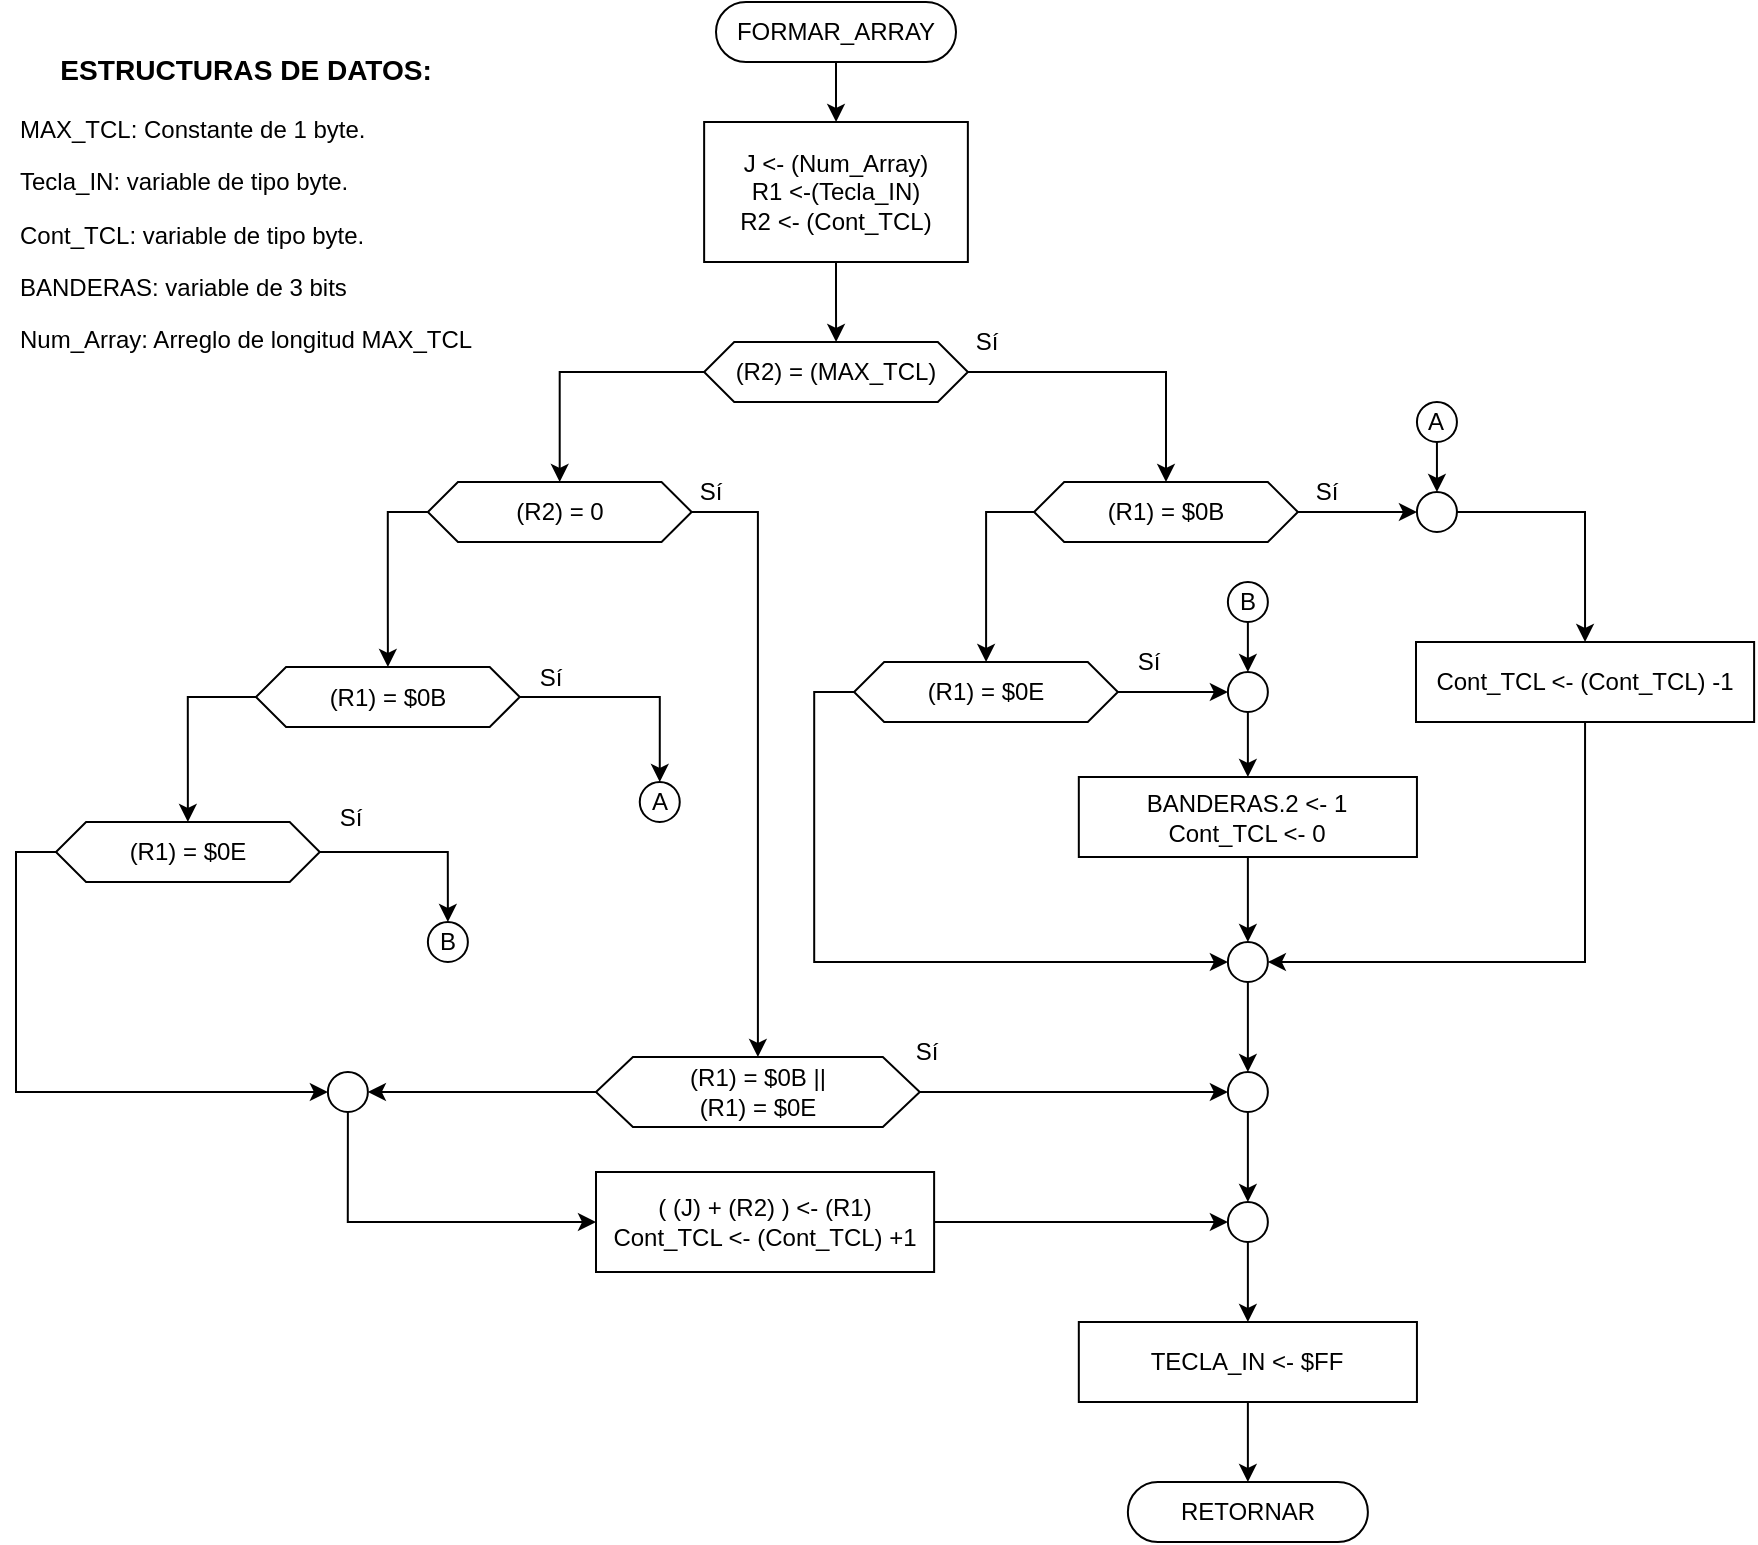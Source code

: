 <mxfile version="13.3.5" type="device"><diagram id="C5RBs43oDa-KdzZeNtuy" name="Page-1"><mxGraphModel dx="600" dy="616" grid="1" gridSize="10" guides="1" tooltips="1" connect="1" arrows="1" fold="1" page="1" pageScale="1" pageWidth="827" pageHeight="1169" math="0" shadow="0"><root><mxCell id="WIyWlLk6GJQsqaUBKTNV-0"/><mxCell id="WIyWlLk6GJQsqaUBKTNV-1" parent="WIyWlLk6GJQsqaUBKTNV-0"/><mxCell id="RHOM49XpbqSGfquar_Ax-2" style="edgeStyle=orthogonalEdgeStyle;rounded=0;orthogonalLoop=1;jettySize=auto;html=1;exitX=0.5;exitY=1;exitDx=0;exitDy=0;" parent="WIyWlLk6GJQsqaUBKTNV-1" source="RHOM49XpbqSGfquar_Ax-0" target="RHOM49XpbqSGfquar_Ax-1" edge="1"><mxGeometry relative="1" as="geometry"/></mxCell><mxCell id="RHOM49XpbqSGfquar_Ax-0" value="FORMAR_ARRAY" style="rounded=1;whiteSpace=wrap;html=1;fontSize=12;glass=0;strokeWidth=1;shadow=0;arcSize=50;" parent="WIyWlLk6GJQsqaUBKTNV-1" vertex="1"><mxGeometry x="370" y="70" width="120" height="30" as="geometry"/></mxCell><mxCell id="RHOM49XpbqSGfquar_Ax-5" style="edgeStyle=orthogonalEdgeStyle;rounded=0;orthogonalLoop=1;jettySize=auto;html=1;exitX=0.5;exitY=1;exitDx=0;exitDy=0;" parent="WIyWlLk6GJQsqaUBKTNV-1" source="RHOM49XpbqSGfquar_Ax-1" target="RHOM49XpbqSGfquar_Ax-4" edge="1"><mxGeometry relative="1" as="geometry"/></mxCell><mxCell id="RHOM49XpbqSGfquar_Ax-1" value="&lt;span&gt;J &amp;lt;- (Num_Array)&lt;br&gt;R1 &amp;lt;-(Tecla_IN)&lt;br&gt;R2 &amp;lt;- (Cont_TCL)&lt;br&gt;&lt;/span&gt;" style="rounded=0;whiteSpace=wrap;html=1;" parent="WIyWlLk6GJQsqaUBKTNV-1" vertex="1"><mxGeometry x="364.07" y="130" width="131.86" height="70" as="geometry"/></mxCell><mxCell id="RHOM49XpbqSGfquar_Ax-3" value="Sí&lt;br&gt;" style="text;html=1;align=center;verticalAlign=middle;resizable=0;points=[];autosize=1;" parent="WIyWlLk6GJQsqaUBKTNV-1" vertex="1"><mxGeometry x="489.99" y="230" width="30" height="20" as="geometry"/></mxCell><mxCell id="RHOM49XpbqSGfquar_Ax-9" style="edgeStyle=orthogonalEdgeStyle;rounded=0;orthogonalLoop=1;jettySize=auto;html=1;exitX=1;exitY=0.5;exitDx=0;exitDy=0;entryX=0.5;entryY=0;entryDx=0;entryDy=0;" parent="WIyWlLk6GJQsqaUBKTNV-1" source="RHOM49XpbqSGfquar_Ax-4" target="RHOM49XpbqSGfquar_Ax-6" edge="1"><mxGeometry relative="1" as="geometry"/></mxCell><mxCell id="RHOM49XpbqSGfquar_Ax-24" style="edgeStyle=orthogonalEdgeStyle;rounded=0;orthogonalLoop=1;jettySize=auto;html=1;exitX=0;exitY=0.5;exitDx=0;exitDy=0;" parent="WIyWlLk6GJQsqaUBKTNV-1" source="RHOM49XpbqSGfquar_Ax-4" target="RHOM49XpbqSGfquar_Ax-23" edge="1"><mxGeometry relative="1" as="geometry"/></mxCell><mxCell id="RHOM49XpbqSGfquar_Ax-4" value="(R2) = (MAX_TCL)" style="shape=hexagon;perimeter=hexagonPerimeter2;whiteSpace=wrap;html=1;size=0.114;" parent="WIyWlLk6GJQsqaUBKTNV-1" vertex="1"><mxGeometry x="364.07" y="240" width="131.88" height="30" as="geometry"/></mxCell><mxCell id="RHOM49XpbqSGfquar_Ax-14" style="edgeStyle=orthogonalEdgeStyle;rounded=0;orthogonalLoop=1;jettySize=auto;html=1;exitX=0;exitY=0.5;exitDx=0;exitDy=0;" parent="WIyWlLk6GJQsqaUBKTNV-1" source="RHOM49XpbqSGfquar_Ax-6" target="RHOM49XpbqSGfquar_Ax-13" edge="1"><mxGeometry relative="1" as="geometry"/></mxCell><mxCell id="RHOM49XpbqSGfquar_Ax-47" style="edgeStyle=orthogonalEdgeStyle;rounded=0;orthogonalLoop=1;jettySize=auto;html=1;exitX=1;exitY=0.5;exitDx=0;exitDy=0;entryX=0;entryY=0.5;entryDx=0;entryDy=0;" parent="WIyWlLk6GJQsqaUBKTNV-1" source="RHOM49XpbqSGfquar_Ax-6" target="RHOM49XpbqSGfquar_Ax-46" edge="1"><mxGeometry relative="1" as="geometry"/></mxCell><mxCell id="RHOM49XpbqSGfquar_Ax-6" value="(R1) = $0B" style="shape=hexagon;perimeter=hexagonPerimeter2;whiteSpace=wrap;html=1;size=0.114;" parent="WIyWlLk6GJQsqaUBKTNV-1" vertex="1"><mxGeometry x="529.06" y="310" width="131.88" height="30" as="geometry"/></mxCell><mxCell id="RHOM49XpbqSGfquar_Ax-76" style="edgeStyle=orthogonalEdgeStyle;rounded=0;orthogonalLoop=1;jettySize=auto;html=1;exitX=0.5;exitY=1;exitDx=0;exitDy=0;entryX=1;entryY=0.5;entryDx=0;entryDy=0;" parent="WIyWlLk6GJQsqaUBKTNV-1" source="RHOM49XpbqSGfquar_Ax-7" target="RHOM49XpbqSGfquar_Ax-11" edge="1"><mxGeometry relative="1" as="geometry"/></mxCell><mxCell id="RHOM49XpbqSGfquar_Ax-7" value="Cont_TCL &amp;lt;- (Cont_TCL) -1&lt;span&gt;&lt;br&gt;&lt;/span&gt;" style="rounded=0;whiteSpace=wrap;html=1;" parent="WIyWlLk6GJQsqaUBKTNV-1" vertex="1"><mxGeometry x="720" y="390" width="169.06" height="40" as="geometry"/></mxCell><mxCell id="RHOM49XpbqSGfquar_Ax-82" style="edgeStyle=orthogonalEdgeStyle;rounded=0;orthogonalLoop=1;jettySize=auto;html=1;exitX=0.5;exitY=1;exitDx=0;exitDy=0;entryX=0.5;entryY=0;entryDx=0;entryDy=0;" parent="WIyWlLk6GJQsqaUBKTNV-1" source="RHOM49XpbqSGfquar_Ax-11" target="RHOM49XpbqSGfquar_Ax-19" edge="1"><mxGeometry relative="1" as="geometry"/></mxCell><mxCell id="RHOM49XpbqSGfquar_Ax-11" value="" style="ellipse;whiteSpace=wrap;html=1;aspect=fixed;" parent="WIyWlLk6GJQsqaUBKTNV-1" vertex="1"><mxGeometry x="625.94" y="540" width="20" height="20" as="geometry"/></mxCell><mxCell id="RHOM49XpbqSGfquar_Ax-107" style="edgeStyle=orthogonalEdgeStyle;rounded=0;orthogonalLoop=1;jettySize=auto;html=1;exitX=0.5;exitY=1;exitDx=0;exitDy=0;entryX=0.5;entryY=0;entryDx=0;entryDy=0;" parent="WIyWlLk6GJQsqaUBKTNV-1" source="RHOM49XpbqSGfquar_Ax-19" target="RHOM49XpbqSGfquar_Ax-21" edge="1"><mxGeometry relative="1" as="geometry"/></mxCell><mxCell id="RHOM49XpbqSGfquar_Ax-19" value="" style="ellipse;whiteSpace=wrap;html=1;aspect=fixed;" parent="WIyWlLk6GJQsqaUBKTNV-1" vertex="1"><mxGeometry x="625.94" y="605" width="20" height="20" as="geometry"/></mxCell><mxCell id="RHOM49XpbqSGfquar_Ax-105" style="edgeStyle=orthogonalEdgeStyle;rounded=0;orthogonalLoop=1;jettySize=auto;html=1;exitX=0.5;exitY=1;exitDx=0;exitDy=0;entryX=0.5;entryY=0;entryDx=0;entryDy=0;" parent="WIyWlLk6GJQsqaUBKTNV-1" source="RHOM49XpbqSGfquar_Ax-21" target="RHOM49XpbqSGfquar_Ax-91" edge="1"><mxGeometry relative="1" as="geometry"/></mxCell><mxCell id="RHOM49XpbqSGfquar_Ax-21" value="" style="ellipse;whiteSpace=wrap;html=1;aspect=fixed;" parent="WIyWlLk6GJQsqaUBKTNV-1" vertex="1"><mxGeometry x="625.94" y="670" width="20" height="20" as="geometry"/></mxCell><mxCell id="RHOM49XpbqSGfquar_Ax-70" style="edgeStyle=orthogonalEdgeStyle;rounded=0;orthogonalLoop=1;jettySize=auto;html=1;exitX=1;exitY=0.5;exitDx=0;exitDy=0;entryX=0;entryY=0.5;entryDx=0;entryDy=0;" parent="WIyWlLk6GJQsqaUBKTNV-1" source="RHOM49XpbqSGfquar_Ax-13" target="RHOM49XpbqSGfquar_Ax-69" edge="1"><mxGeometry relative="1" as="geometry"/></mxCell><mxCell id="RHOM49XpbqSGfquar_Ax-81" style="edgeStyle=orthogonalEdgeStyle;rounded=0;orthogonalLoop=1;jettySize=auto;html=1;exitX=0;exitY=0.5;exitDx=0;exitDy=0;entryX=0;entryY=0.5;entryDx=0;entryDy=0;" parent="WIyWlLk6GJQsqaUBKTNV-1" source="RHOM49XpbqSGfquar_Ax-13" target="RHOM49XpbqSGfquar_Ax-11" edge="1"><mxGeometry relative="1" as="geometry"/></mxCell><mxCell id="RHOM49XpbqSGfquar_Ax-13" value="(R1) = $0E" style="shape=hexagon;perimeter=hexagonPerimeter2;whiteSpace=wrap;html=1;size=0.114;" parent="WIyWlLk6GJQsqaUBKTNV-1" vertex="1"><mxGeometry x="439.05" y="400" width="131.88" height="30" as="geometry"/></mxCell><mxCell id="RHOM49XpbqSGfquar_Ax-15" value="Sí&lt;br&gt;" style="text;html=1;align=center;verticalAlign=middle;resizable=0;points=[];autosize=1;" parent="WIyWlLk6GJQsqaUBKTNV-1" vertex="1"><mxGeometry x="660" y="305" width="30" height="20" as="geometry"/></mxCell><mxCell id="RHOM49XpbqSGfquar_Ax-27" style="edgeStyle=orthogonalEdgeStyle;rounded=0;orthogonalLoop=1;jettySize=auto;html=1;exitX=1;exitY=0.5;exitDx=0;exitDy=0;" parent="WIyWlLk6GJQsqaUBKTNV-1" source="RHOM49XpbqSGfquar_Ax-23" target="RHOM49XpbqSGfquar_Ax-25" edge="1"><mxGeometry relative="1" as="geometry"/></mxCell><mxCell id="RHOM49XpbqSGfquar_Ax-38" style="edgeStyle=orthogonalEdgeStyle;rounded=0;orthogonalLoop=1;jettySize=auto;html=1;exitX=0;exitY=0.5;exitDx=0;exitDy=0;" parent="WIyWlLk6GJQsqaUBKTNV-1" source="RHOM49XpbqSGfquar_Ax-23" target="RHOM49XpbqSGfquar_Ax-37" edge="1"><mxGeometry relative="1" as="geometry"/></mxCell><mxCell id="RHOM49XpbqSGfquar_Ax-23" value="(R2) = 0" style="shape=hexagon;perimeter=hexagonPerimeter2;whiteSpace=wrap;html=1;size=0.114;" parent="WIyWlLk6GJQsqaUBKTNV-1" vertex="1"><mxGeometry x="225.94" y="310" width="131.88" height="30" as="geometry"/></mxCell><mxCell id="RHOM49XpbqSGfquar_Ax-32" style="edgeStyle=orthogonalEdgeStyle;rounded=0;orthogonalLoop=1;jettySize=auto;html=1;exitX=1;exitY=0.5;exitDx=0;exitDy=0;entryX=0;entryY=0.5;entryDx=0;entryDy=0;" parent="WIyWlLk6GJQsqaUBKTNV-1" source="RHOM49XpbqSGfquar_Ax-25" target="RHOM49XpbqSGfquar_Ax-19" edge="1"><mxGeometry relative="1" as="geometry"/></mxCell><mxCell id="RHOM49XpbqSGfquar_Ax-85" style="edgeStyle=orthogonalEdgeStyle;rounded=0;orthogonalLoop=1;jettySize=auto;html=1;exitX=0;exitY=0.5;exitDx=0;exitDy=0;entryX=1;entryY=0.5;entryDx=0;entryDy=0;" parent="WIyWlLk6GJQsqaUBKTNV-1" source="RHOM49XpbqSGfquar_Ax-25" target="RHOM49XpbqSGfquar_Ax-84" edge="1"><mxGeometry relative="1" as="geometry"/></mxCell><mxCell id="RHOM49XpbqSGfquar_Ax-25" value="(R1) = $0B ||&lt;br&gt;(R1) = $0E" style="shape=hexagon;perimeter=hexagonPerimeter2;whiteSpace=wrap;html=1;size=0.114;" parent="WIyWlLk6GJQsqaUBKTNV-1" vertex="1"><mxGeometry x="310" y="597.5" width="161.88" height="35" as="geometry"/></mxCell><mxCell id="RHOM49XpbqSGfquar_Ax-28" value="Sí&lt;br&gt;" style="text;html=1;align=center;verticalAlign=middle;resizable=0;points=[];autosize=1;" parent="WIyWlLk6GJQsqaUBKTNV-1" vertex="1"><mxGeometry x="351.88" y="305" width="30" height="20" as="geometry"/></mxCell><mxCell id="RHOM49XpbqSGfquar_Ax-106" style="edgeStyle=orthogonalEdgeStyle;rounded=0;orthogonalLoop=1;jettySize=auto;html=1;exitX=0.5;exitY=1;exitDx=0;exitDy=0;entryX=0.5;entryY=0;entryDx=0;entryDy=0;" parent="WIyWlLk6GJQsqaUBKTNV-1" source="RHOM49XpbqSGfquar_Ax-34" target="RHOM49XpbqSGfquar_Ax-11" edge="1"><mxGeometry relative="1" as="geometry"/></mxCell><mxCell id="RHOM49XpbqSGfquar_Ax-34" value="&lt;span&gt;BANDERAS.2 &amp;lt;- 1&lt;br&gt;Cont_TCL &amp;lt;- 0&lt;br&gt;&lt;/span&gt;" style="rounded=0;whiteSpace=wrap;html=1;" parent="WIyWlLk6GJQsqaUBKTNV-1" vertex="1"><mxGeometry x="551.41" y="457.5" width="169.06" height="40" as="geometry"/></mxCell><mxCell id="RHOM49XpbqSGfquar_Ax-54" style="edgeStyle=orthogonalEdgeStyle;rounded=0;orthogonalLoop=1;jettySize=auto;html=1;exitX=1;exitY=0.5;exitDx=0;exitDy=0;entryX=0.5;entryY=0;entryDx=0;entryDy=0;" parent="WIyWlLk6GJQsqaUBKTNV-1" source="RHOM49XpbqSGfquar_Ax-37" target="RHOM49XpbqSGfquar_Ax-53" edge="1"><mxGeometry relative="1" as="geometry"/></mxCell><mxCell id="RHOM49XpbqSGfquar_Ax-65" style="edgeStyle=orthogonalEdgeStyle;rounded=0;orthogonalLoop=1;jettySize=auto;html=1;exitX=0;exitY=0.5;exitDx=0;exitDy=0;entryX=0.5;entryY=0;entryDx=0;entryDy=0;" parent="WIyWlLk6GJQsqaUBKTNV-1" source="RHOM49XpbqSGfquar_Ax-37" target="RHOM49XpbqSGfquar_Ax-55" edge="1"><mxGeometry relative="1" as="geometry"/></mxCell><mxCell id="RHOM49XpbqSGfquar_Ax-37" value="(R1) = $0B" style="shape=hexagon;perimeter=hexagonPerimeter2;whiteSpace=wrap;html=1;size=0.114;" parent="WIyWlLk6GJQsqaUBKTNV-1" vertex="1"><mxGeometry x="140" y="402.5" width="131.88" height="30" as="geometry"/></mxCell><mxCell id="RHOM49XpbqSGfquar_Ax-39" value="Sí&lt;br&gt;" style="text;html=1;align=center;verticalAlign=middle;resizable=0;points=[];autosize=1;" parent="WIyWlLk6GJQsqaUBKTNV-1" vertex="1"><mxGeometry x="459.99" y="585" width="30" height="20" as="geometry"/></mxCell><mxCell id="RHOM49XpbqSGfquar_Ax-42" style="edgeStyle=orthogonalEdgeStyle;rounded=0;orthogonalLoop=1;jettySize=auto;html=1;exitX=1;exitY=0.5;exitDx=0;exitDy=0;entryX=0;entryY=0.5;entryDx=0;entryDy=0;" parent="WIyWlLk6GJQsqaUBKTNV-1" source="RHOM49XpbqSGfquar_Ax-40" target="RHOM49XpbqSGfquar_Ax-21" edge="1"><mxGeometry relative="1" as="geometry"/></mxCell><mxCell id="RHOM49XpbqSGfquar_Ax-40" value="&lt;span&gt;( (J) + (R2) ) &amp;lt;- (R1)&lt;br&gt;&lt;/span&gt;Cont_TCL &amp;lt;- (Cont_TCL) +1&lt;span&gt;&lt;br&gt;&lt;/span&gt;" style="rounded=0;whiteSpace=wrap;html=1;" parent="WIyWlLk6GJQsqaUBKTNV-1" vertex="1"><mxGeometry x="310" y="655" width="169.06" height="50" as="geometry"/></mxCell><mxCell id="RHOM49XpbqSGfquar_Ax-44" value="Sí&lt;br&gt;" style="text;html=1;align=center;verticalAlign=middle;resizable=0;points=[];autosize=1;" parent="WIyWlLk6GJQsqaUBKTNV-1" vertex="1"><mxGeometry x="570.93" y="390" width="30" height="20" as="geometry"/></mxCell><mxCell id="RHOM49XpbqSGfquar_Ax-48" style="edgeStyle=orthogonalEdgeStyle;rounded=0;orthogonalLoop=1;jettySize=auto;html=1;exitX=0.5;exitY=1;exitDx=0;exitDy=0;entryX=0.5;entryY=0;entryDx=0;entryDy=0;" parent="WIyWlLk6GJQsqaUBKTNV-1" source="RHOM49XpbqSGfquar_Ax-45" target="RHOM49XpbqSGfquar_Ax-46" edge="1"><mxGeometry relative="1" as="geometry"/></mxCell><mxCell id="RHOM49XpbqSGfquar_Ax-45" value="A" style="ellipse;whiteSpace=wrap;html=1;aspect=fixed;" parent="WIyWlLk6GJQsqaUBKTNV-1" vertex="1"><mxGeometry x="720.47" y="270" width="20" height="20" as="geometry"/></mxCell><mxCell id="RHOM49XpbqSGfquar_Ax-78" style="edgeStyle=orthogonalEdgeStyle;rounded=0;orthogonalLoop=1;jettySize=auto;html=1;exitX=1;exitY=0.5;exitDx=0;exitDy=0;entryX=0.5;entryY=0;entryDx=0;entryDy=0;" parent="WIyWlLk6GJQsqaUBKTNV-1" source="RHOM49XpbqSGfquar_Ax-46" target="RHOM49XpbqSGfquar_Ax-7" edge="1"><mxGeometry relative="1" as="geometry"/></mxCell><mxCell id="RHOM49XpbqSGfquar_Ax-46" value="" style="ellipse;whiteSpace=wrap;html=1;aspect=fixed;" parent="WIyWlLk6GJQsqaUBKTNV-1" vertex="1"><mxGeometry x="720.47" y="315" width="20" height="20" as="geometry"/></mxCell><mxCell id="RHOM49XpbqSGfquar_Ax-51" value="Sí&lt;br&gt;" style="text;html=1;align=center;verticalAlign=middle;resizable=0;points=[];autosize=1;" parent="WIyWlLk6GJQsqaUBKTNV-1" vertex="1"><mxGeometry x="271.88" y="397.5" width="30" height="20" as="geometry"/></mxCell><mxCell id="RHOM49XpbqSGfquar_Ax-53" value="A" style="ellipse;whiteSpace=wrap;html=1;aspect=fixed;" parent="WIyWlLk6GJQsqaUBKTNV-1" vertex="1"><mxGeometry x="331.88" y="460" width="20" height="20" as="geometry"/></mxCell><mxCell id="RHOM49XpbqSGfquar_Ax-64" style="edgeStyle=orthogonalEdgeStyle;rounded=0;orthogonalLoop=1;jettySize=auto;html=1;exitX=1;exitY=0.5;exitDx=0;exitDy=0;entryX=0.5;entryY=0;entryDx=0;entryDy=0;" parent="WIyWlLk6GJQsqaUBKTNV-1" source="RHOM49XpbqSGfquar_Ax-55" target="RHOM49XpbqSGfquar_Ax-62" edge="1"><mxGeometry relative="1" as="geometry"/></mxCell><mxCell id="RHOM49XpbqSGfquar_Ax-86" style="edgeStyle=orthogonalEdgeStyle;rounded=0;orthogonalLoop=1;jettySize=auto;html=1;exitX=0;exitY=0.5;exitDx=0;exitDy=0;entryX=0;entryY=0.5;entryDx=0;entryDy=0;" parent="WIyWlLk6GJQsqaUBKTNV-1" source="RHOM49XpbqSGfquar_Ax-55" target="RHOM49XpbqSGfquar_Ax-84" edge="1"><mxGeometry relative="1" as="geometry"/></mxCell><mxCell id="RHOM49XpbqSGfquar_Ax-55" value="(R1) = $0E" style="shape=hexagon;perimeter=hexagonPerimeter2;whiteSpace=wrap;html=1;size=0.114;" parent="WIyWlLk6GJQsqaUBKTNV-1" vertex="1"><mxGeometry x="40" y="480" width="131.88" height="30" as="geometry"/></mxCell><mxCell id="RHOM49XpbqSGfquar_Ax-62" value="B" style="ellipse;whiteSpace=wrap;html=1;aspect=fixed;" parent="WIyWlLk6GJQsqaUBKTNV-1" vertex="1"><mxGeometry x="225.94" y="530" width="20" height="20" as="geometry"/></mxCell><mxCell id="RHOM49XpbqSGfquar_Ax-63" value="Sí&lt;br&gt;" style="text;html=1;align=center;verticalAlign=middle;resizable=0;points=[];autosize=1;" parent="WIyWlLk6GJQsqaUBKTNV-1" vertex="1"><mxGeometry x="171.88" y="467.5" width="30" height="20" as="geometry"/></mxCell><mxCell id="RHOM49XpbqSGfquar_Ax-67" style="edgeStyle=orthogonalEdgeStyle;rounded=0;orthogonalLoop=1;jettySize=auto;html=1;exitX=0.5;exitY=1;exitDx=0;exitDy=0;entryX=0.5;entryY=0;entryDx=0;entryDy=0;" parent="WIyWlLk6GJQsqaUBKTNV-1" source="RHOM49XpbqSGfquar_Ax-68" target="RHOM49XpbqSGfquar_Ax-69" edge="1"><mxGeometry relative="1" as="geometry"/></mxCell><mxCell id="RHOM49XpbqSGfquar_Ax-68" value="B" style="ellipse;whiteSpace=wrap;html=1;aspect=fixed;" parent="WIyWlLk6GJQsqaUBKTNV-1" vertex="1"><mxGeometry x="625.94" y="360" width="20" height="20" as="geometry"/></mxCell><mxCell id="RHOM49XpbqSGfquar_Ax-71" style="edgeStyle=orthogonalEdgeStyle;rounded=0;orthogonalLoop=1;jettySize=auto;html=1;exitX=0.5;exitY=1;exitDx=0;exitDy=0;entryX=0.5;entryY=0;entryDx=0;entryDy=0;" parent="WIyWlLk6GJQsqaUBKTNV-1" source="RHOM49XpbqSGfquar_Ax-69" target="RHOM49XpbqSGfquar_Ax-34" edge="1"><mxGeometry relative="1" as="geometry"/></mxCell><mxCell id="RHOM49XpbqSGfquar_Ax-69" value="" style="ellipse;whiteSpace=wrap;html=1;aspect=fixed;" parent="WIyWlLk6GJQsqaUBKTNV-1" vertex="1"><mxGeometry x="625.94" y="405" width="20" height="20" as="geometry"/></mxCell><mxCell id="RHOM49XpbqSGfquar_Ax-87" style="edgeStyle=orthogonalEdgeStyle;rounded=0;orthogonalLoop=1;jettySize=auto;html=1;exitX=0.5;exitY=1;exitDx=0;exitDy=0;entryX=0;entryY=0.5;entryDx=0;entryDy=0;" parent="WIyWlLk6GJQsqaUBKTNV-1" source="RHOM49XpbqSGfquar_Ax-84" target="RHOM49XpbqSGfquar_Ax-40" edge="1"><mxGeometry relative="1" as="geometry"/></mxCell><mxCell id="RHOM49XpbqSGfquar_Ax-84" value="" style="ellipse;whiteSpace=wrap;html=1;aspect=fixed;" parent="WIyWlLk6GJQsqaUBKTNV-1" vertex="1"><mxGeometry x="175.94" y="605" width="20" height="20" as="geometry"/></mxCell><mxCell id="RHOM49XpbqSGfquar_Ax-90" value="RETORNAR" style="rounded=1;whiteSpace=wrap;html=1;fontSize=12;glass=0;strokeWidth=1;shadow=0;arcSize=50;" parent="WIyWlLk6GJQsqaUBKTNV-1" vertex="1"><mxGeometry x="575.94" y="810" width="120" height="30" as="geometry"/></mxCell><mxCell id="RHOM49XpbqSGfquar_Ax-92" style="edgeStyle=orthogonalEdgeStyle;rounded=0;orthogonalLoop=1;jettySize=auto;html=1;exitX=0.5;exitY=1;exitDx=0;exitDy=0;" parent="WIyWlLk6GJQsqaUBKTNV-1" source="RHOM49XpbqSGfquar_Ax-91" target="RHOM49XpbqSGfquar_Ax-90" edge="1"><mxGeometry relative="1" as="geometry"/></mxCell><mxCell id="RHOM49XpbqSGfquar_Ax-91" value="&lt;span&gt;TECLA_IN &amp;lt;- $FF&lt;br&gt;&lt;/span&gt;" style="rounded=0;whiteSpace=wrap;html=1;" parent="WIyWlLk6GJQsqaUBKTNV-1" vertex="1"><mxGeometry x="551.41" y="730" width="169.06" height="40" as="geometry"/></mxCell><mxCell id="RHOM49XpbqSGfquar_Ax-109" value="&lt;h3 style=&quot;text-align: center&quot;&gt;ESTRUCTURAS DE DATOS:&lt;/h3&gt;&lt;p&gt;MAX_TCL: Constante de 1 byte.&lt;/p&gt;&lt;p&gt;Tecla_IN: variable de tipo byte.&lt;/p&gt;&lt;p&gt;Cont_TCL: variable de tipo byte.&lt;/p&gt;&lt;p&gt;BANDERAS: variable de 3 bits&lt;/p&gt;&lt;p&gt;Num_Array: Arreglo de longitud MAX_TCL&lt;/p&gt;&lt;p&gt;&lt;br&gt;&lt;/p&gt;&lt;p&gt;&lt;/p&gt;" style="text;html=1;strokeColor=none;fillColor=none;align=left;verticalAlign=middle;whiteSpace=wrap;rounded=0;" parent="WIyWlLk6GJQsqaUBKTNV-1" vertex="1"><mxGeometry x="20" y="90" width="268.68" height="185" as="geometry"/></mxCell></root></mxGraphModel></diagram></mxfile>